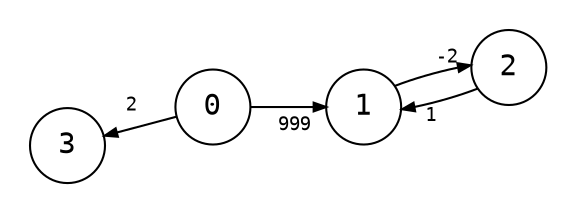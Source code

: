 digraph {
    node [shape=circle, fontname="monospace"; fixedsize=true, width="0.5"];
    edge [arrowsize=0.6; fontname="monospace"; fontsize=9];
    layout=neato;
    mode="sgd";
    maxiter=100000;
    normalize=true;
    pad=0.2;

    0 -> 1 [
        label=<
            <table border="0" cellborder="0" cellspacing="2">
                <tr>
                    <td>999</td>
                </tr>
            </table>
        >
    ];

    0 -> 3 [
        label=<
            <table border="0" cellborder="0" cellspacing="2">
                <tr>
                    <td>2</td>
                </tr>
            </table>
        >
    ];

    1 -> 2 [
        label=<
            <table border="0" cellborder="0" cellspacing="2">
                <tr>
                    <td>-2</td>
                </tr>
            </table>
        >
    ];

    2 -> 1 [
        label=<
            <table border="0" cellborder="0" cellspacing="2">
                <tr>
                    <td>1</td>
                </tr>
            </table>
        >
    ];
}